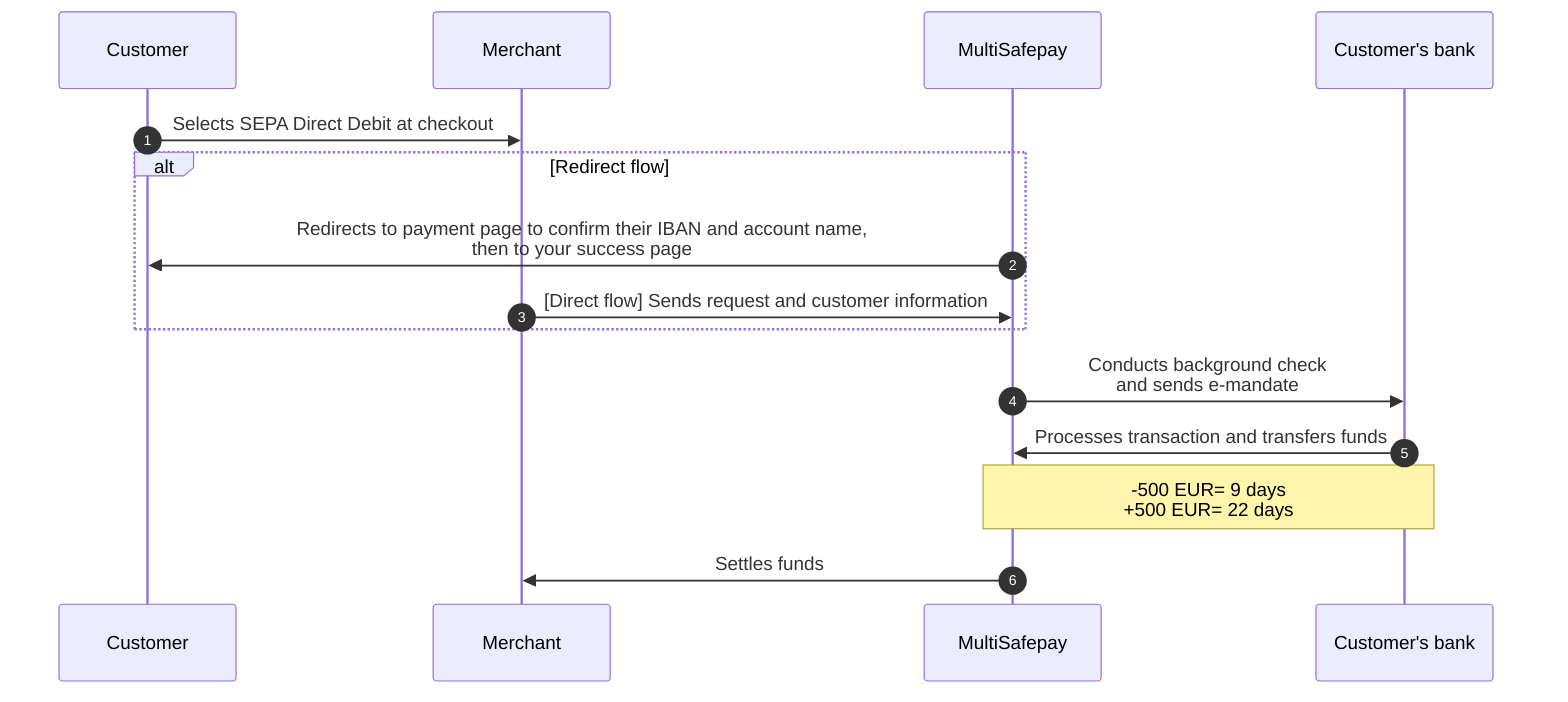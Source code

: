 sequenceDiagram
    autonumber
    participant C as Customer
    participant Me as Merchant
    participant Mu as MultiSafepay
    participant CB as Customer's bank
    
    C->>Me: Selects SEPA Direct Debit at checkout
    alt Redirect flow
    Mu->>C: Redirects to payment page to confirm their IBAN and account name, <br> then to your success page
    Me->>Mu: [Direct flow] Sends request and customer information
    end
    Mu->>CB: Conducts background check <br> and sends e-mandate
    CB->>Mu: Processes transaction and transfers funds 
    Note over CB,Mu: -500 EUR= 9 days <br> +500 EUR= 22 days
    Mu->>Me: Settles funds